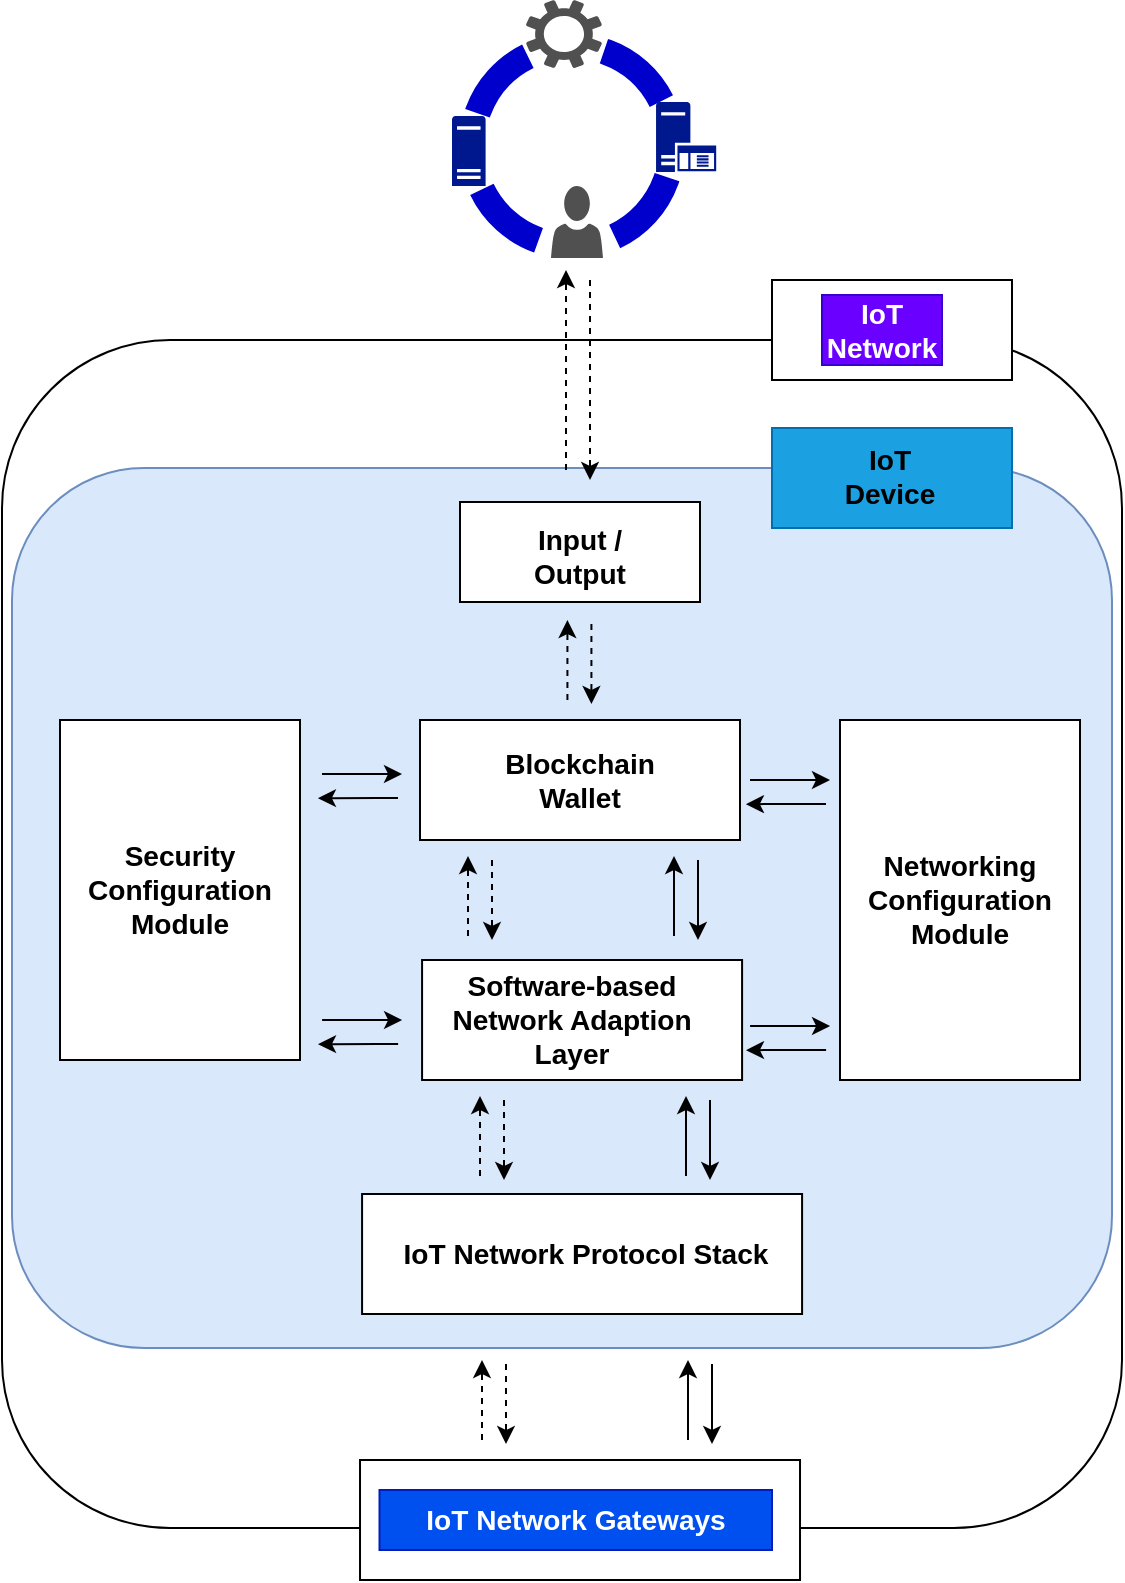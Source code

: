 <mxfile version="20.0.1" type="github">
  <diagram id="4VYpVU3-4gpPbceVQIBC" name="Page-1">
    <mxGraphModel dx="1902" dy="2074" grid="1" gridSize="10" guides="1" tooltips="1" connect="1" arrows="1" fold="1" page="1" pageScale="1" pageWidth="850" pageHeight="1100" math="0" shadow="0">
      <root>
        <mxCell id="0" />
        <mxCell id="1" parent="0" />
        <mxCell id="O3NUb-dqWyeAakTH3w4m-64" value="" style="rounded=1;whiteSpace=wrap;html=1;" vertex="1" parent="1">
          <mxGeometry x="50" y="-190" width="560" height="594" as="geometry" />
        </mxCell>
        <mxCell id="O3NUb-dqWyeAakTH3w4m-113" value="" style="rounded=0;whiteSpace=wrap;html=1;fillColor=default;strokeColor=#000000;fontColor=#ffffff;" vertex="1" parent="1">
          <mxGeometry x="435.0" y="-220" width="120" height="50" as="geometry" />
        </mxCell>
        <mxCell id="O3NUb-dqWyeAakTH3w4m-59" value="" style="rounded=1;whiteSpace=wrap;html=1;fillColor=#dae8fc;strokeColor=#6c8ebf;" vertex="1" parent="1">
          <mxGeometry x="55" y="-126" width="550" height="440" as="geometry" />
        </mxCell>
        <mxCell id="O3NUb-dqWyeAakTH3w4m-62" value="" style="rounded=0;whiteSpace=wrap;html=1;fillColor=#1ba1e2;strokeColor=#006EAF;fontColor=#ffffff;" vertex="1" parent="1">
          <mxGeometry x="435.0" y="-146" width="120" height="50" as="geometry" />
        </mxCell>
        <mxCell id="O3NUb-dqWyeAakTH3w4m-60" value="" style="group" vertex="1" connectable="0" parent="1">
          <mxGeometry x="79" y="-109" width="510" height="406" as="geometry" />
        </mxCell>
        <mxCell id="O3NUb-dqWyeAakTH3w4m-7" value="" style="group" vertex="1" connectable="0" parent="O3NUb-dqWyeAakTH3w4m-60">
          <mxGeometry x="180" y="109" width="160" height="60" as="geometry" />
        </mxCell>
        <mxCell id="O3NUb-dqWyeAakTH3w4m-4" value="" style="rounded=0;whiteSpace=wrap;html=1;" vertex="1" parent="O3NUb-dqWyeAakTH3w4m-7">
          <mxGeometry width="160" height="60" as="geometry" />
        </mxCell>
        <mxCell id="O3NUb-dqWyeAakTH3w4m-5" value="&lt;h3&gt;Blockchain Wallet&lt;/h3&gt;" style="text;html=1;strokeColor=none;fillColor=none;align=center;verticalAlign=middle;whiteSpace=wrap;rounded=0;" vertex="1" parent="O3NUb-dqWyeAakTH3w4m-7">
          <mxGeometry x="50" y="15" width="60" height="30" as="geometry" />
        </mxCell>
        <mxCell id="O3NUb-dqWyeAakTH3w4m-8" value="" style="group" vertex="1" connectable="0" parent="O3NUb-dqWyeAakTH3w4m-60">
          <mxGeometry x="181.04" y="229" width="160" height="60" as="geometry" />
        </mxCell>
        <mxCell id="O3NUb-dqWyeAakTH3w4m-9" value="" style="rounded=0;whiteSpace=wrap;html=1;" vertex="1" parent="O3NUb-dqWyeAakTH3w4m-8">
          <mxGeometry width="160" height="60" as="geometry" />
        </mxCell>
        <mxCell id="O3NUb-dqWyeAakTH3w4m-10" value="&lt;h3&gt;Software-based Network Adaption Layer&lt;/h3&gt;" style="text;html=1;strokeColor=none;fillColor=none;align=center;verticalAlign=middle;whiteSpace=wrap;rounded=0;" vertex="1" parent="O3NUb-dqWyeAakTH3w4m-8">
          <mxGeometry x="10" y="15" width="130" height="30" as="geometry" />
        </mxCell>
        <mxCell id="O3NUb-dqWyeAakTH3w4m-14" value="" style="group" vertex="1" connectable="0" parent="O3NUb-dqWyeAakTH3w4m-60">
          <mxGeometry x="131" y="136" width="40" height="12" as="geometry" />
        </mxCell>
        <mxCell id="O3NUb-dqWyeAakTH3w4m-12" value="" style="endArrow=classic;html=1;rounded=0;" edge="1" parent="O3NUb-dqWyeAakTH3w4m-14">
          <mxGeometry width="50" height="50" relative="1" as="geometry">
            <mxPoint as="sourcePoint" />
            <mxPoint x="40" as="targetPoint" />
          </mxGeometry>
        </mxCell>
        <mxCell id="O3NUb-dqWyeAakTH3w4m-13" value="" style="endArrow=classic;html=1;rounded=0;entryX=0.833;entryY=0.188;entryDx=0;entryDy=0;entryPerimeter=0;" edge="1" parent="O3NUb-dqWyeAakTH3w4m-14">
          <mxGeometry width="50" height="50" relative="1" as="geometry">
            <mxPoint x="38" y="12" as="sourcePoint" />
            <mxPoint x="-2.04" y="12.08" as="targetPoint" />
            <Array as="points">
              <mxPoint x="28" y="12" />
            </Array>
          </mxGeometry>
        </mxCell>
        <mxCell id="O3NUb-dqWyeAakTH3w4m-18" value="" style="group" vertex="1" connectable="0" parent="O3NUb-dqWyeAakTH3w4m-60">
          <mxGeometry x="131.04" y="259" width="40" height="12" as="geometry" />
        </mxCell>
        <mxCell id="O3NUb-dqWyeAakTH3w4m-19" value="" style="endArrow=classic;html=1;rounded=0;" edge="1" parent="O3NUb-dqWyeAakTH3w4m-18">
          <mxGeometry width="50" height="50" relative="1" as="geometry">
            <mxPoint as="sourcePoint" />
            <mxPoint x="40" as="targetPoint" />
          </mxGeometry>
        </mxCell>
        <mxCell id="O3NUb-dqWyeAakTH3w4m-20" value="" style="endArrow=classic;html=1;rounded=0;entryX=0.833;entryY=0.188;entryDx=0;entryDy=0;entryPerimeter=0;" edge="1" parent="O3NUb-dqWyeAakTH3w4m-18">
          <mxGeometry width="50" height="50" relative="1" as="geometry">
            <mxPoint x="38" y="12" as="sourcePoint" />
            <mxPoint x="-2.04" y="12.08" as="targetPoint" />
            <Array as="points">
              <mxPoint x="28" y="12" />
            </Array>
          </mxGeometry>
        </mxCell>
        <mxCell id="O3NUb-dqWyeAakTH3w4m-21" value="" style="group" vertex="1" connectable="0" parent="O3NUb-dqWyeAakTH3w4m-60">
          <mxGeometry y="109" width="120" height="170" as="geometry" />
        </mxCell>
        <mxCell id="O3NUb-dqWyeAakTH3w4m-1" value="" style="rounded=0;whiteSpace=wrap;html=1;" vertex="1" parent="O3NUb-dqWyeAakTH3w4m-21">
          <mxGeometry width="120" height="170" as="geometry" />
        </mxCell>
        <mxCell id="O3NUb-dqWyeAakTH3w4m-3" value="&lt;h3&gt;Security Configuration Module&lt;/h3&gt;" style="text;html=1;strokeColor=none;fillColor=none;align=center;verticalAlign=middle;whiteSpace=wrap;rounded=0;" vertex="1" parent="O3NUb-dqWyeAakTH3w4m-21">
          <mxGeometry x="30" y="69.062" width="60" height="31.875" as="geometry" />
        </mxCell>
        <mxCell id="O3NUb-dqWyeAakTH3w4m-22" value="" style="group" vertex="1" connectable="0" parent="O3NUb-dqWyeAakTH3w4m-60">
          <mxGeometry x="390" y="109" width="120" height="180" as="geometry" />
        </mxCell>
        <mxCell id="O3NUb-dqWyeAakTH3w4m-23" value="" style="rounded=0;whiteSpace=wrap;html=1;" vertex="1" parent="O3NUb-dqWyeAakTH3w4m-22">
          <mxGeometry width="120" height="180" as="geometry" />
        </mxCell>
        <mxCell id="O3NUb-dqWyeAakTH3w4m-24" value="&lt;h3&gt;Networking Configuration Module&lt;/h3&gt;" style="text;html=1;strokeColor=none;fillColor=none;align=center;verticalAlign=middle;whiteSpace=wrap;rounded=0;" vertex="1" parent="O3NUb-dqWyeAakTH3w4m-22">
          <mxGeometry x="30" y="73.125" width="60" height="33.75" as="geometry" />
        </mxCell>
        <mxCell id="O3NUb-dqWyeAakTH3w4m-25" value="" style="group" vertex="1" connectable="0" parent="O3NUb-dqWyeAakTH3w4m-60">
          <mxGeometry x="345" y="139" width="40" height="12" as="geometry" />
        </mxCell>
        <mxCell id="O3NUb-dqWyeAakTH3w4m-26" value="" style="endArrow=classic;html=1;rounded=0;" edge="1" parent="O3NUb-dqWyeAakTH3w4m-25">
          <mxGeometry width="50" height="50" relative="1" as="geometry">
            <mxPoint as="sourcePoint" />
            <mxPoint x="40" as="targetPoint" />
          </mxGeometry>
        </mxCell>
        <mxCell id="O3NUb-dqWyeAakTH3w4m-27" value="" style="endArrow=classic;html=1;rounded=0;entryX=0.833;entryY=0.188;entryDx=0;entryDy=0;entryPerimeter=0;" edge="1" parent="O3NUb-dqWyeAakTH3w4m-25">
          <mxGeometry width="50" height="50" relative="1" as="geometry">
            <mxPoint x="38" y="12" as="sourcePoint" />
            <mxPoint x="-2.04" y="12.08" as="targetPoint" />
            <Array as="points">
              <mxPoint x="28" y="12" />
            </Array>
          </mxGeometry>
        </mxCell>
        <mxCell id="O3NUb-dqWyeAakTH3w4m-28" value="" style="group" vertex="1" connectable="0" parent="O3NUb-dqWyeAakTH3w4m-60">
          <mxGeometry x="345.04" y="262" width="40" height="12" as="geometry" />
        </mxCell>
        <mxCell id="O3NUb-dqWyeAakTH3w4m-29" value="" style="endArrow=classic;html=1;rounded=0;" edge="1" parent="O3NUb-dqWyeAakTH3w4m-28">
          <mxGeometry width="50" height="50" relative="1" as="geometry">
            <mxPoint as="sourcePoint" />
            <mxPoint x="40" as="targetPoint" />
          </mxGeometry>
        </mxCell>
        <mxCell id="O3NUb-dqWyeAakTH3w4m-30" value="" style="endArrow=classic;html=1;rounded=0;entryX=0.833;entryY=0.188;entryDx=0;entryDy=0;entryPerimeter=0;" edge="1" parent="O3NUb-dqWyeAakTH3w4m-28">
          <mxGeometry width="50" height="50" relative="1" as="geometry">
            <mxPoint x="38" y="12" as="sourcePoint" />
            <mxPoint x="-2.04" y="12.08" as="targetPoint" />
            <Array as="points">
              <mxPoint x="28" y="12" />
            </Array>
          </mxGeometry>
        </mxCell>
        <mxCell id="O3NUb-dqWyeAakTH3w4m-36" value="" style="group" vertex="1" connectable="0" parent="O3NUb-dqWyeAakTH3w4m-60">
          <mxGeometry x="151.04" y="346" width="220" height="60" as="geometry" />
        </mxCell>
        <mxCell id="O3NUb-dqWyeAakTH3w4m-37" value="" style="rounded=0;whiteSpace=wrap;html=1;" vertex="1" parent="O3NUb-dqWyeAakTH3w4m-36">
          <mxGeometry width="220" height="60" as="geometry" />
        </mxCell>
        <mxCell id="O3NUb-dqWyeAakTH3w4m-38" value="&lt;h3&gt;IoT Network Protocol Stack&lt;/h3&gt;" style="text;html=1;strokeColor=none;fillColor=none;align=center;verticalAlign=middle;whiteSpace=wrap;rounded=0;" vertex="1" parent="O3NUb-dqWyeAakTH3w4m-36">
          <mxGeometry x="13.75" y="15" width="196.25" height="30" as="geometry" />
        </mxCell>
        <mxCell id="O3NUb-dqWyeAakTH3w4m-39" value="" style="group;rotation=90;" vertex="1" connectable="0" parent="O3NUb-dqWyeAakTH3w4m-60">
          <mxGeometry x="293.0" y="193" width="40" height="12" as="geometry" />
        </mxCell>
        <mxCell id="O3NUb-dqWyeAakTH3w4m-40" value="" style="endArrow=classic;html=1;rounded=0;" edge="1" parent="O3NUb-dqWyeAakTH3w4m-39">
          <mxGeometry width="50" height="50" relative="1" as="geometry">
            <mxPoint x="26" y="-14" as="sourcePoint" />
            <mxPoint x="26" y="26" as="targetPoint" />
          </mxGeometry>
        </mxCell>
        <mxCell id="O3NUb-dqWyeAakTH3w4m-41" value="" style="endArrow=classic;html=1;rounded=0;entryX=0.833;entryY=0.188;entryDx=0;entryDy=0;entryPerimeter=0;" edge="1" parent="O3NUb-dqWyeAakTH3w4m-39">
          <mxGeometry width="50" height="50" relative="1" as="geometry">
            <mxPoint x="14" y="24" as="sourcePoint" />
            <mxPoint x="14" y="-16" as="targetPoint" />
            <Array as="points">
              <mxPoint x="14" y="14" />
            </Array>
          </mxGeometry>
        </mxCell>
        <mxCell id="O3NUb-dqWyeAakTH3w4m-43" value="" style="endArrow=classic;html=1;rounded=0;dashed=1;" edge="1" parent="O3NUb-dqWyeAakTH3w4m-60">
          <mxGeometry width="50" height="50" relative="1" as="geometry">
            <mxPoint x="216.0" y="179" as="sourcePoint" />
            <mxPoint x="216.0" y="219" as="targetPoint" />
          </mxGeometry>
        </mxCell>
        <mxCell id="O3NUb-dqWyeAakTH3w4m-44" value="" style="endArrow=classic;html=1;rounded=0;entryX=0.833;entryY=0.188;entryDx=0;entryDy=0;entryPerimeter=0;dashed=1;" edge="1" parent="O3NUb-dqWyeAakTH3w4m-60">
          <mxGeometry width="50" height="50" relative="1" as="geometry">
            <mxPoint x="204.0" y="217" as="sourcePoint" />
            <mxPoint x="204.0" y="177" as="targetPoint" />
            <Array as="points">
              <mxPoint x="204.0" y="207" />
            </Array>
          </mxGeometry>
        </mxCell>
        <mxCell id="O3NUb-dqWyeAakTH3w4m-49" value="" style="group;rotation=90;" vertex="1" connectable="0" parent="O3NUb-dqWyeAakTH3w4m-60">
          <mxGeometry x="299.0" y="313" width="40" height="12" as="geometry" />
        </mxCell>
        <mxCell id="O3NUb-dqWyeAakTH3w4m-50" value="" style="endArrow=classic;html=1;rounded=0;" edge="1" parent="O3NUb-dqWyeAakTH3w4m-49">
          <mxGeometry width="50" height="50" relative="1" as="geometry">
            <mxPoint x="26" y="-14" as="sourcePoint" />
            <mxPoint x="26" y="26" as="targetPoint" />
          </mxGeometry>
        </mxCell>
        <mxCell id="O3NUb-dqWyeAakTH3w4m-51" value="" style="endArrow=classic;html=1;rounded=0;entryX=0.833;entryY=0.188;entryDx=0;entryDy=0;entryPerimeter=0;" edge="1" parent="O3NUb-dqWyeAakTH3w4m-49">
          <mxGeometry width="50" height="50" relative="1" as="geometry">
            <mxPoint x="14" y="24" as="sourcePoint" />
            <mxPoint x="14" y="-16" as="targetPoint" />
            <Array as="points">
              <mxPoint x="14" y="14" />
            </Array>
          </mxGeometry>
        </mxCell>
        <mxCell id="O3NUb-dqWyeAakTH3w4m-52" value="" style="endArrow=classic;html=1;rounded=0;dashed=1;" edge="1" parent="O3NUb-dqWyeAakTH3w4m-60">
          <mxGeometry width="50" height="50" relative="1" as="geometry">
            <mxPoint x="222" y="299" as="sourcePoint" />
            <mxPoint x="222" y="339" as="targetPoint" />
          </mxGeometry>
        </mxCell>
        <mxCell id="O3NUb-dqWyeAakTH3w4m-53" value="" style="endArrow=classic;html=1;rounded=0;entryX=0.833;entryY=0.188;entryDx=0;entryDy=0;entryPerimeter=0;dashed=1;" edge="1" parent="O3NUb-dqWyeAakTH3w4m-60">
          <mxGeometry width="50" height="50" relative="1" as="geometry">
            <mxPoint x="210" y="337.0" as="sourcePoint" />
            <mxPoint x="210" y="297.0" as="targetPoint" />
            <Array as="points">
              <mxPoint x="210.0" y="327" />
            </Array>
          </mxGeometry>
        </mxCell>
        <mxCell id="O3NUb-dqWyeAakTH3w4m-57" value="" style="group" vertex="1" connectable="0" parent="O3NUb-dqWyeAakTH3w4m-60">
          <mxGeometry x="200" width="120" height="50" as="geometry" />
        </mxCell>
        <mxCell id="O3NUb-dqWyeAakTH3w4m-32" value="" style="rounded=0;whiteSpace=wrap;html=1;" vertex="1" parent="O3NUb-dqWyeAakTH3w4m-57">
          <mxGeometry width="120" height="50" as="geometry" />
        </mxCell>
        <mxCell id="O3NUb-dqWyeAakTH3w4m-35" value="&lt;h3&gt;Input / Output&lt;/h3&gt;" style="text;html=1;strokeColor=none;fillColor=none;align=center;verticalAlign=middle;whiteSpace=wrap;rounded=0;" vertex="1" parent="O3NUb-dqWyeAakTH3w4m-57">
          <mxGeometry x="30" y="9" width="60" height="35" as="geometry" />
        </mxCell>
        <mxCell id="O3NUb-dqWyeAakTH3w4m-58" value="" style="group" vertex="1" connectable="0" parent="O3NUb-dqWyeAakTH3w4m-60">
          <mxGeometry x="253.71" y="61" width="12.0" height="40" as="geometry" />
        </mxCell>
        <mxCell id="O3NUb-dqWyeAakTH3w4m-55" value="" style="endArrow=classic;html=1;rounded=0;dashed=1;" edge="1" parent="O3NUb-dqWyeAakTH3w4m-58">
          <mxGeometry width="50" height="50" relative="1" as="geometry">
            <mxPoint x="12.0" as="sourcePoint" />
            <mxPoint x="12.0" y="40" as="targetPoint" />
          </mxGeometry>
        </mxCell>
        <mxCell id="O3NUb-dqWyeAakTH3w4m-56" value="" style="endArrow=classic;html=1;rounded=0;entryX=0.833;entryY=0.188;entryDx=0;entryDy=0;entryPerimeter=0;dashed=1;" edge="1" parent="O3NUb-dqWyeAakTH3w4m-58">
          <mxGeometry width="50" height="50" relative="1" as="geometry">
            <mxPoint x="5.684e-14" y="38" as="sourcePoint" />
            <mxPoint x="5.684e-14" y="-2" as="targetPoint" />
            <Array as="points">
              <mxPoint y="28" />
            </Array>
          </mxGeometry>
        </mxCell>
        <mxCell id="O3NUb-dqWyeAakTH3w4m-114" value="&lt;h3&gt;IoT Network&lt;/h3&gt;" style="text;html=1;strokeColor=#3700CC;fillColor=#6a00ff;align=center;verticalAlign=middle;whiteSpace=wrap;rounded=0;fontColor=#ffffff;" vertex="1" parent="1">
          <mxGeometry x="460.0" y="-212.5" width="60" height="35" as="geometry" />
        </mxCell>
        <mxCell id="O3NUb-dqWyeAakTH3w4m-63" value="&lt;h3&gt;IoT Device&lt;/h3&gt;" style="text;html=1;strokeColor=none;fillColor=none;align=center;verticalAlign=middle;whiteSpace=wrap;rounded=0;" vertex="1" parent="1">
          <mxGeometry x="464.04" y="-140" width="60" height="35" as="geometry" />
        </mxCell>
        <mxCell id="O3NUb-dqWyeAakTH3w4m-122" value="" style="group" vertex="1" connectable="0" parent="1">
          <mxGeometry x="270.914" y="-360" width="136.186" height="137.086" as="geometry" />
        </mxCell>
        <mxCell id="O3NUb-dqWyeAakTH3w4m-119" value="" style="strokeWidth=13;html=1;shape=mxgraph.flowchart.start_2;whiteSpace=wrap;fillColor=#FFFFFF;strokeColor=#0000CC;labelBorderColor=none;dashed=1;rotation=20;" vertex="1" parent="O3NUb-dqWyeAakTH3w4m-122">
          <mxGeometry x="14.086" y="23" width="100" height="100" as="geometry" />
        </mxCell>
        <mxCell id="O3NUb-dqWyeAakTH3w4m-116" value="" style="sketch=0;pointerEvents=1;shadow=0;dashed=0;html=1;strokeColor=none;labelPosition=center;verticalLabelPosition=bottom;verticalAlign=top;align=center;fillColor=#505050;shape=mxgraph.mscae.intune.account_portal" vertex="1" parent="O3NUb-dqWyeAakTH3w4m-122">
          <mxGeometry x="53.586" y="93" width="26" height="36" as="geometry" />
        </mxCell>
        <mxCell id="O3NUb-dqWyeAakTH3w4m-117" value="" style="sketch=0;aspect=fixed;pointerEvents=1;shadow=0;dashed=0;html=1;strokeColor=none;labelPosition=center;verticalLabelPosition=bottom;verticalAlign=top;align=center;fillColor=#00188D;shape=mxgraph.mscae.enterprise.server_generic" vertex="1" parent="O3NUb-dqWyeAakTH3w4m-122">
          <mxGeometry x="4.086" y="58" width="16.8" height="35" as="geometry" />
        </mxCell>
        <mxCell id="O3NUb-dqWyeAakTH3w4m-118" value="" style="sketch=0;pointerEvents=1;shadow=0;dashed=0;html=1;strokeColor=none;labelPosition=center;verticalLabelPosition=bottom;verticalAlign=top;align=center;fillColor=#505050;shape=mxgraph.mscae.enterprise.settings" vertex="1" parent="O3NUb-dqWyeAakTH3w4m-122">
          <mxGeometry x="41.086" width="38" height="34" as="geometry" />
        </mxCell>
        <mxCell id="O3NUb-dqWyeAakTH3w4m-120" value="" style="sketch=0;aspect=fixed;pointerEvents=1;shadow=0;dashed=0;html=1;strokeColor=none;labelPosition=center;verticalLabelPosition=bottom;verticalAlign=top;align=center;fillColor=#00188D;shape=mxgraph.mscae.enterprise.application_server;labelBorderColor=none;" vertex="1" parent="O3NUb-dqWyeAakTH3w4m-122">
          <mxGeometry x="106.086" y="51" width="30.1" height="35" as="geometry" />
        </mxCell>
        <mxCell id="O3NUb-dqWyeAakTH3w4m-123" value="" style="group" vertex="1" connectable="0" parent="1">
          <mxGeometry x="332" y="-220" width="12" height="100" as="geometry" />
        </mxCell>
        <mxCell id="O3NUb-dqWyeAakTH3w4m-124" value="" style="endArrow=classic;html=1;rounded=0;dashed=1;" edge="1" parent="O3NUb-dqWyeAakTH3w4m-123">
          <mxGeometry width="50" height="50" relative="1" as="geometry">
            <mxPoint x="12" as="sourcePoint" />
            <mxPoint x="12" y="100" as="targetPoint" />
          </mxGeometry>
        </mxCell>
        <mxCell id="O3NUb-dqWyeAakTH3w4m-125" value="" style="endArrow=classic;html=1;rounded=0;entryX=0.833;entryY=0.188;entryDx=0;entryDy=0;entryPerimeter=0;dashed=1;" edge="1" parent="O3NUb-dqWyeAakTH3w4m-123">
          <mxGeometry width="50" height="50" relative="1" as="geometry">
            <mxPoint x="5.684e-14" y="95.0" as="sourcePoint" />
            <mxPoint x="5.684e-14" y="-5.0" as="targetPoint" />
            <Array as="points">
              <mxPoint y="70.0" />
            </Array>
          </mxGeometry>
        </mxCell>
        <mxCell id="O3NUb-dqWyeAakTH3w4m-126" value="" style="rounded=0;whiteSpace=wrap;html=1;" vertex="1" parent="1">
          <mxGeometry x="229.01" y="370" width="220" height="60" as="geometry" />
        </mxCell>
        <mxCell id="O3NUb-dqWyeAakTH3w4m-127" value="&lt;h3&gt;IoT Network Gateways&lt;/h3&gt;" style="text;html=1;strokeColor=#001DBC;fillColor=#0050ef;align=center;verticalAlign=middle;whiteSpace=wrap;rounded=0;fontColor=#ffffff;" vertex="1" parent="1">
          <mxGeometry x="238.75" y="385" width="196.25" height="30" as="geometry" />
        </mxCell>
        <mxCell id="O3NUb-dqWyeAakTH3w4m-134" value="" style="group;rotation=90;" vertex="1" connectable="0" parent="1">
          <mxGeometry x="379.0" y="336" width="40" height="12" as="geometry" />
        </mxCell>
        <mxCell id="O3NUb-dqWyeAakTH3w4m-135" value="" style="endArrow=classic;html=1;rounded=0;" edge="1" parent="O3NUb-dqWyeAakTH3w4m-134">
          <mxGeometry width="50" height="50" relative="1" as="geometry">
            <mxPoint x="26" y="-14" as="sourcePoint" />
            <mxPoint x="26" y="26" as="targetPoint" />
          </mxGeometry>
        </mxCell>
        <mxCell id="O3NUb-dqWyeAakTH3w4m-136" value="" style="endArrow=classic;html=1;rounded=0;entryX=0.833;entryY=0.188;entryDx=0;entryDy=0;entryPerimeter=0;" edge="1" parent="O3NUb-dqWyeAakTH3w4m-134">
          <mxGeometry width="50" height="50" relative="1" as="geometry">
            <mxPoint x="14" y="24" as="sourcePoint" />
            <mxPoint x="14" y="-16" as="targetPoint" />
            <Array as="points">
              <mxPoint x="14" y="14" />
            </Array>
          </mxGeometry>
        </mxCell>
        <mxCell id="O3NUb-dqWyeAakTH3w4m-137" value="" style="endArrow=classic;html=1;rounded=0;dashed=1;" edge="1" parent="1">
          <mxGeometry width="50" height="50" relative="1" as="geometry">
            <mxPoint x="302" y="322" as="sourcePoint" />
            <mxPoint x="302" y="362" as="targetPoint" />
          </mxGeometry>
        </mxCell>
        <mxCell id="O3NUb-dqWyeAakTH3w4m-138" value="" style="endArrow=classic;html=1;rounded=0;entryX=0.833;entryY=0.188;entryDx=0;entryDy=0;entryPerimeter=0;dashed=1;" edge="1" parent="1">
          <mxGeometry width="50" height="50" relative="1" as="geometry">
            <mxPoint x="290" y="360" as="sourcePoint" />
            <mxPoint x="290" y="320" as="targetPoint" />
            <Array as="points">
              <mxPoint x="290.0" y="350" />
            </Array>
          </mxGeometry>
        </mxCell>
      </root>
    </mxGraphModel>
  </diagram>
</mxfile>
